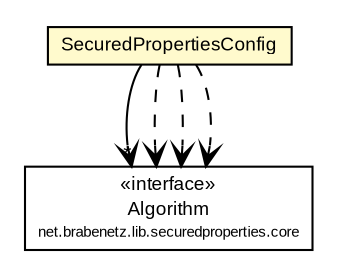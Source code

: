 #!/usr/local/bin/dot
#
# Class diagram 
# Generated by UMLGraph version R5_6-24-gf6e263 (http://www.umlgraph.org/)
#

digraph G {
	edge [fontname="arial",fontsize=10,labelfontname="arial",labelfontsize=10];
	node [fontname="arial",fontsize=10,shape=plaintext];
	nodesep=0.25;
	ranksep=0.5;
	// net.brabenetz.lib.securedproperties.core.Algorithm
	c82 [label=<<table title="net.brabenetz.lib.securedproperties.core.Algorithm" border="0" cellborder="1" cellspacing="0" cellpadding="2" port="p" href="./core/Algorithm.html">
		<tr><td><table border="0" cellspacing="0" cellpadding="1">
<tr><td align="center" balign="center"> &#171;interface&#187; </td></tr>
<tr><td align="center" balign="center"> Algorithm </td></tr>
<tr><td align="center" balign="center"><font point-size="7.0"> net.brabenetz.lib.securedproperties.core </font></td></tr>
		</table></td></tr>
		</table>>, URL="./core/Algorithm.html", fontname="arial", fontcolor="black", fontsize=9.0];
	// net.brabenetz.lib.securedproperties.SecuredPropertiesConfig
	c83 [label=<<table title="net.brabenetz.lib.securedproperties.SecuredPropertiesConfig" border="0" cellborder="1" cellspacing="0" cellpadding="2" port="p" bgcolor="lemonChiffon" href="./SecuredPropertiesConfig.html">
		<tr><td><table border="0" cellspacing="0" cellpadding="1">
<tr><td align="center" balign="center"> SecuredPropertiesConfig </td></tr>
		</table></td></tr>
		</table>>, URL="./SecuredPropertiesConfig.html", fontname="arial", fontcolor="black", fontsize=9.0];
	// net.brabenetz.lib.securedproperties.SecuredPropertiesConfig NAVASSOC net.brabenetz.lib.securedproperties.core.Algorithm
	c83:p -> c82:p [taillabel="", label="", headlabel="*", fontname="arial", fontcolor="black", fontsize=10.0, color="black", arrowhead=open];
	// net.brabenetz.lib.securedproperties.SecuredPropertiesConfig DEPEND net.brabenetz.lib.securedproperties.core.Algorithm
	c83:p -> c82:p [taillabel="", label="", headlabel="", fontname="arial", fontcolor="black", fontsize=10.0, color="black", arrowhead=open, style=dashed];
	// net.brabenetz.lib.securedproperties.SecuredPropertiesConfig DEPEND net.brabenetz.lib.securedproperties.core.Algorithm
	c83:p -> c82:p [taillabel="", label="", headlabel="", fontname="arial", fontcolor="black", fontsize=10.0, color="black", arrowhead=open, style=dashed];
	// net.brabenetz.lib.securedproperties.SecuredPropertiesConfig DEPEND net.brabenetz.lib.securedproperties.core.Algorithm
	c83:p -> c82:p [taillabel="", label="", headlabel="", fontname="arial", fontcolor="black", fontsize=10.0, color="black", arrowhead=open, style=dashed];
}


